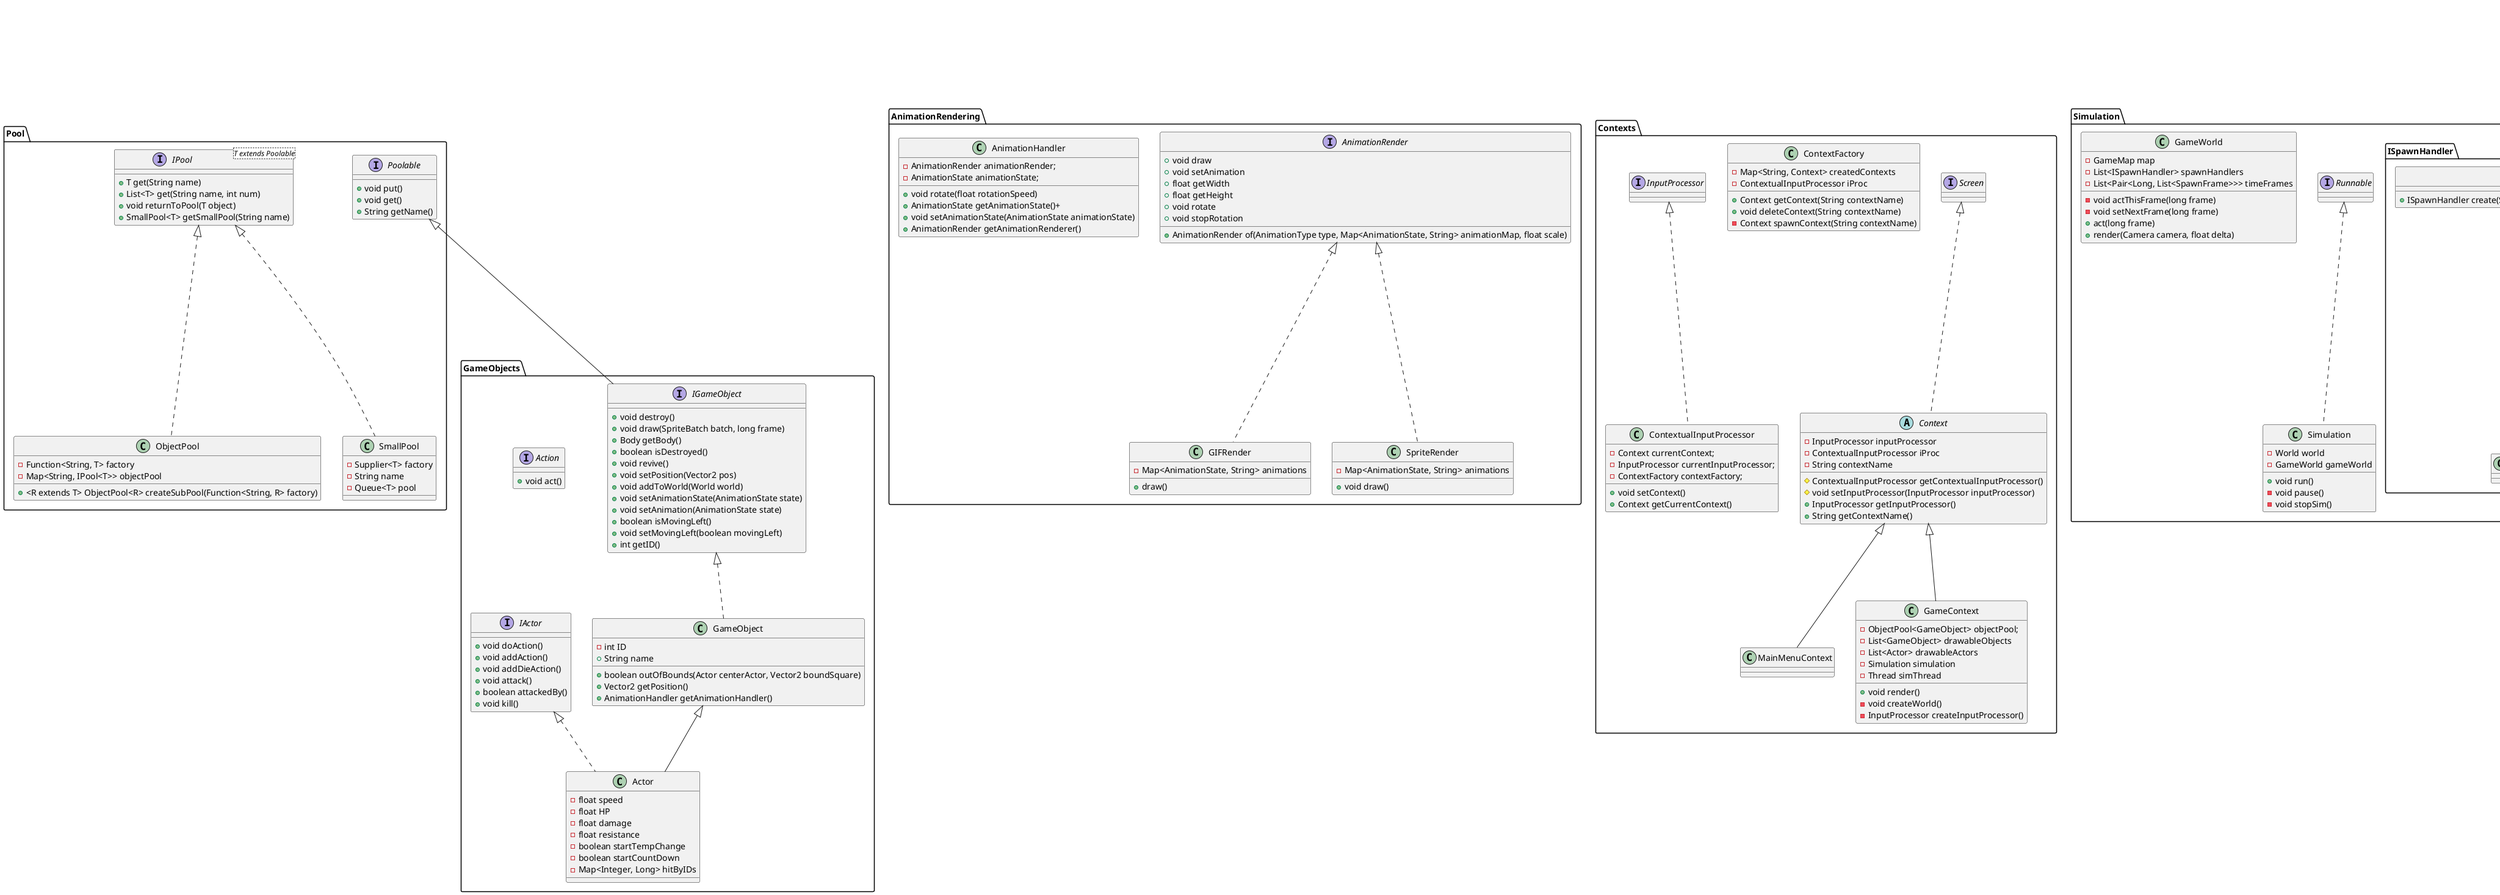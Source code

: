 @startuml
package GameObjects {

    interface IGameObject extends .Pool.Poolable {
        +void destroy()
        +void draw(SpriteBatch batch, long frame)
        +Body getBody()
        +boolean isDestroyed()
        +void revive()
        +void setPosition(Vector2 pos)
        +void addToWorld(World world)
        +void setAnimationState(AnimationState state)
        +void setAnimation(AnimationState state)
        +boolean isMovingLeft()
        +void setMovingLeft(boolean movingLeft)
        +int getID()
    }

    class GameObject implements IGameObject {
        -int ID
        +String name

        +boolean outOfBounds(Actor centerActor, Vector2 boundSquare)
        +Vector2 getPosition()
        +AnimationHandler getAnimationHandler()
    }

    interface IActor {
        +void doAction()
        +void addAction()
        +void addDieAction()
        +void attack()
        +boolean attackedBy()
        +void kill()
    }

    class Actor extends GameObject implements IActor {
        -float speed
        -float HP
        -float damage
        -float resistance
        -boolean startTempChange
        -boolean startCountDown
        -Map<Integer, Long> hitByIDs
    }

    interface Action {
        +void act()
    }

}


package AnimationRendering {
    interface AnimationRender {
        +void draw
        +void setAnimation
        +float getWidth
        +float getHeight
        +void rotate
        +void stopRotation

        +AnimationRender of(AnimationType type, Map<AnimationState, String> animationMap, float scale)
    }

    class GIFRender implements AnimationRender {
        -Map<AnimationState, String> animations
        +draw()
    }

    class SpriteRender implements AnimationRender {
        -Map<AnimationState, String> animations
        +void draw()
    }

    class AnimationHandler {
        -AnimationRender animationRender;
        -AnimationState animationState;

        +void rotate(float rotationSpeed)
        +AnimationState getAnimationState()+
        +void setAnimationState(AnimationState animationState)
        +AnimationRender getAnimationRenderer()

    }
}
package Contexts{
    interface Screen {}

    abstract class Context implements Screen {
        - InputProcessor inputProcessor
        - ContextualInputProcessor iProc
        - String contextName

        # ContextualInputProcessor getContextualInputProcessor()
        # void setInputProcessor(InputProcessor inputProcessor)
        + InputProcessor getInputProcessor()
        + String getContextName()
    }

    class ContextFactory {
        -Map<String, Context> createdContexts
        -ContextualInputProcessor iProc

        + Context getContext(String contextName)
        + void deleteContext(String contextName)
        - Context spawnContext(String contextName)
    }

    class MainMenuContext extends Context{}

    class GameContext extends Context {
        - ObjectPool<GameObject> objectPool;
        - List<GameObject> drawableObjects
        - List<Actor> drawableActors
        - Simulation simulation
        - Thread simThread

        + void render()
        - void createWorld()
        - InputProcessor createInputProcessor()
    }

    interface InputProcessor{}

    class ContextualInputProcessor implements InputProcessor{
        - Context currentContext;
        - InputProcessor currentInputProcessor;
        - ContextFactory contextFactory;
        + void setContext()
        + Context getCurrentContext()

    }
}


package Simulation {
    class Simulation implements Runnable {
        -World world
        -GameWorld gameWorld

        + void run()
        - void pause()
        - void stopSim()
    }

    class GameWorld {
        - GameMap map
        - List<ISpawnHandler> spawnHandlers
        - List<Pair<Long, List<SpawnFrame>>> timeFrames

        - void actThisFrame(long frame)
        - void setNextFrame(long frame)
        + act(long frame)
        + render(Camera camera, float delta)
    }

    package ISpawnHandler {
        interface ISpawnHandler {
            + void act(long frame)
        }

        class SpawnHandlerFactory {
            + ISpawnHandler create(String actorName, SpawnType spawnType, List<String> args)
        }

        class WaveSpawnHandler implements ISpawnHandler {}
        class SwarmSpawnHandler implements ISpawnHandler {}
        class ContinuousSpawnHandler implements ISpawnHandler {}
    }

}

package Parsing {
    package Stream {
        interface Streamable<T> {
            + Streamable<T> copy()
            + T getCurrent()
            + T next()
            + boolean atEOF()
            + void reset()
            + int getLine()
            + int getLinePos()
            + String getDebugInfo()
        }

        class CharArrayStream implements Streamable<Character> {
            - char[] text
            - int head
        }
    }

    abstract class GenericParser<StreamType, ReturnType> {
        - Function<List<StreamType>, ReturnType> wrapper
        - Function<String, List<StreamType>> stringToList
        + Streamable<StreamType> stream

        - ReturnType wrap(StreamType... cs)
        - ReturnType wrap(List<StreamType> ls)

        + ReturnType next()
        + void reset()
        + <T> T Try()
        + <T> T choose()
        + ReturnType parseUntilLiteral()
        + ReturnType parseLiteral()
        + ReturnType parseStringLiteral()
        + <T> List<T> many()
        + <T> List<T> some()
        + ReturnType parseLiteralFromFunction()
        + ReturnType parseStringFromFunction()
        + <T> T strip()
        + <T> T undo()
        + <T> T orElse()
        + <T> T error()
        + <T> Optional<T> test()
        + <T> void shouldError()
        + <T> void Void()
        + void parseEOF()
    }

    class TextParser extends GenericParser<Character, String> {
        + String letter()
        + String letters()
        + String number()
        + String numbers()
        + String space()
        + String skipLine()
        + String parseEmptyLine()
        + String parseNewLineLiteral()
    }

    class MapParser extends TextParser {
        - Map<String, String> defines
        - List<Pair<Long, List<SpawnFrame>>> timeFrames
        - List<String> includes

        + Map<String, String> doParseDefines()
        + List<String> doParseIncludes()
        + List<Pair<Long, List<SpawnFrame>>> doParseTimeFrames()
        - Map<String, String> parseDefines()
        - List<String> parseIncludes()
        - List<Pair<Long, List<SpawnFrame>>>  parseTimeFrames()
        - List<SpawnFrame> parseFrameBody()
    }


    class ObjectDefineParser extends TextParser {
        + Map<String, Variable> variables

        + Map<String, Variable> parseDocument()
        - Pair<String, Variable> parseVariable()
        - ActorDefinition parseActor()
        - ObjectDefinition parseObject()
        - AnimationDefinition parseAnimation()
        - StructureDefinition parseStructure()
        - StatsDefinition parseStats()
        - ShapeDefinition parseShape()
        - List<Pair<String, String>> parseDefinitionBody(Set<String> legalDefines)
    }

}

package Pool {
    interface Poolable {
        + void put()
        + void get()
        + String getName()
    }

    interface IPool<T extends Poolable> {
        + T get(String name)
        + List<T> get(String name, int num)
        + void returnToPool(T object)
        + SmallPool<T> getSmallPool(String name)
    }

    class ObjectPool implements IPool<T> {
        - Function<String, T> factory
        - Map<String, IPool<T>> objectPool

        + <R extends T> ObjectPool<R> createSubPool(Function<String, R> factory)
    }

    class SmallPool implements IPool<T> {
        - Supplier<T> factory
        - String name
        - Queue<T> pool
    }
}

@enduml